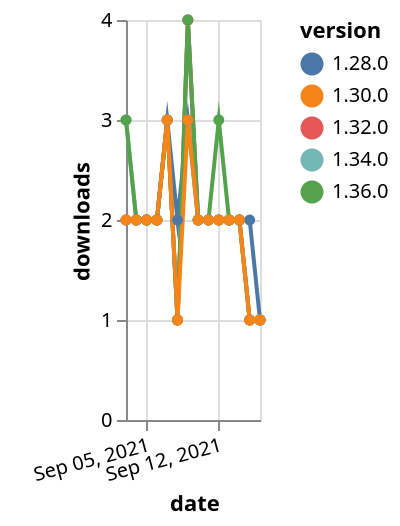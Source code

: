 {"$schema": "https://vega.github.io/schema/vega-lite/v5.json", "description": "A simple bar chart with embedded data.", "data": {"values": [{"date": "2021-09-03", "total": 1631, "delta": 3, "version": "1.34.0"}, {"date": "2021-09-04", "total": 1633, "delta": 2, "version": "1.34.0"}, {"date": "2021-09-05", "total": 1635, "delta": 2, "version": "1.34.0"}, {"date": "2021-09-06", "total": 1637, "delta": 2, "version": "1.34.0"}, {"date": "2021-09-07", "total": 1640, "delta": 3, "version": "1.34.0"}, {"date": "2021-09-08", "total": 1641, "delta": 1, "version": "1.34.0"}, {"date": "2021-09-09", "total": 1645, "delta": 4, "version": "1.34.0"}, {"date": "2021-09-10", "total": 1647, "delta": 2, "version": "1.34.0"}, {"date": "2021-09-11", "total": 1649, "delta": 2, "version": "1.34.0"}, {"date": "2021-09-12", "total": 1651, "delta": 2, "version": "1.34.0"}, {"date": "2021-09-13", "total": 1653, "delta": 2, "version": "1.34.0"}, {"date": "2021-09-14", "total": 1655, "delta": 2, "version": "1.34.0"}, {"date": "2021-09-15", "total": 1656, "delta": 1, "version": "1.34.0"}, {"date": "2021-09-16", "total": 1657, "delta": 1, "version": "1.34.0"}, {"date": "2021-09-03", "total": 2024, "delta": 2, "version": "1.32.0"}, {"date": "2021-09-04", "total": 2026, "delta": 2, "version": "1.32.0"}, {"date": "2021-09-05", "total": 2028, "delta": 2, "version": "1.32.0"}, {"date": "2021-09-06", "total": 2030, "delta": 2, "version": "1.32.0"}, {"date": "2021-09-07", "total": 2033, "delta": 3, "version": "1.32.0"}, {"date": "2021-09-08", "total": 2034, "delta": 1, "version": "1.32.0"}, {"date": "2021-09-09", "total": 2038, "delta": 4, "version": "1.32.0"}, {"date": "2021-09-10", "total": 2040, "delta": 2, "version": "1.32.0"}, {"date": "2021-09-11", "total": 2042, "delta": 2, "version": "1.32.0"}, {"date": "2021-09-12", "total": 2044, "delta": 2, "version": "1.32.0"}, {"date": "2021-09-13", "total": 2046, "delta": 2, "version": "1.32.0"}, {"date": "2021-09-14", "total": 2048, "delta": 2, "version": "1.32.0"}, {"date": "2021-09-15", "total": 2049, "delta": 1, "version": "1.32.0"}, {"date": "2021-09-16", "total": 2050, "delta": 1, "version": "1.32.0"}, {"date": "2021-09-03", "total": 2341, "delta": 2, "version": "1.28.0"}, {"date": "2021-09-04", "total": 2343, "delta": 2, "version": "1.28.0"}, {"date": "2021-09-05", "total": 2345, "delta": 2, "version": "1.28.0"}, {"date": "2021-09-06", "total": 2347, "delta": 2, "version": "1.28.0"}, {"date": "2021-09-07", "total": 2350, "delta": 3, "version": "1.28.0"}, {"date": "2021-09-08", "total": 2352, "delta": 2, "version": "1.28.0"}, {"date": "2021-09-09", "total": 2355, "delta": 3, "version": "1.28.0"}, {"date": "2021-09-10", "total": 2357, "delta": 2, "version": "1.28.0"}, {"date": "2021-09-11", "total": 2359, "delta": 2, "version": "1.28.0"}, {"date": "2021-09-12", "total": 2361, "delta": 2, "version": "1.28.0"}, {"date": "2021-09-13", "total": 2363, "delta": 2, "version": "1.28.0"}, {"date": "2021-09-14", "total": 2365, "delta": 2, "version": "1.28.0"}, {"date": "2021-09-15", "total": 2367, "delta": 2, "version": "1.28.0"}, {"date": "2021-09-16", "total": 2368, "delta": 1, "version": "1.28.0"}, {"date": "2021-09-03", "total": 1453, "delta": 3, "version": "1.36.0"}, {"date": "2021-09-04", "total": 1455, "delta": 2, "version": "1.36.0"}, {"date": "2021-09-05", "total": 1457, "delta": 2, "version": "1.36.0"}, {"date": "2021-09-06", "total": 1459, "delta": 2, "version": "1.36.0"}, {"date": "2021-09-07", "total": 1462, "delta": 3, "version": "1.36.0"}, {"date": "2021-09-08", "total": 1463, "delta": 1, "version": "1.36.0"}, {"date": "2021-09-09", "total": 1467, "delta": 4, "version": "1.36.0"}, {"date": "2021-09-10", "total": 1469, "delta": 2, "version": "1.36.0"}, {"date": "2021-09-11", "total": 1471, "delta": 2, "version": "1.36.0"}, {"date": "2021-09-12", "total": 1474, "delta": 3, "version": "1.36.0"}, {"date": "2021-09-13", "total": 1476, "delta": 2, "version": "1.36.0"}, {"date": "2021-09-14", "total": 1478, "delta": 2, "version": "1.36.0"}, {"date": "2021-09-15", "total": 1479, "delta": 1, "version": "1.36.0"}, {"date": "2021-09-16", "total": 1480, "delta": 1, "version": "1.36.0"}, {"date": "2021-09-03", "total": 2255, "delta": 2, "version": "1.30.0"}, {"date": "2021-09-04", "total": 2257, "delta": 2, "version": "1.30.0"}, {"date": "2021-09-05", "total": 2259, "delta": 2, "version": "1.30.0"}, {"date": "2021-09-06", "total": 2261, "delta": 2, "version": "1.30.0"}, {"date": "2021-09-07", "total": 2264, "delta": 3, "version": "1.30.0"}, {"date": "2021-09-08", "total": 2265, "delta": 1, "version": "1.30.0"}, {"date": "2021-09-09", "total": 2268, "delta": 3, "version": "1.30.0"}, {"date": "2021-09-10", "total": 2270, "delta": 2, "version": "1.30.0"}, {"date": "2021-09-11", "total": 2272, "delta": 2, "version": "1.30.0"}, {"date": "2021-09-12", "total": 2274, "delta": 2, "version": "1.30.0"}, {"date": "2021-09-13", "total": 2276, "delta": 2, "version": "1.30.0"}, {"date": "2021-09-14", "total": 2278, "delta": 2, "version": "1.30.0"}, {"date": "2021-09-15", "total": 2279, "delta": 1, "version": "1.30.0"}, {"date": "2021-09-16", "total": 2280, "delta": 1, "version": "1.30.0"}]}, "width": "container", "mark": {"type": "line", "point": {"filled": true}}, "encoding": {"x": {"field": "date", "type": "temporal", "timeUnit": "yearmonthdate", "title": "date", "axis": {"labelAngle": -15}}, "y": {"field": "delta", "type": "quantitative", "title": "downloads"}, "color": {"field": "version", "type": "nominal"}, "tooltip": {"field": "delta"}}}